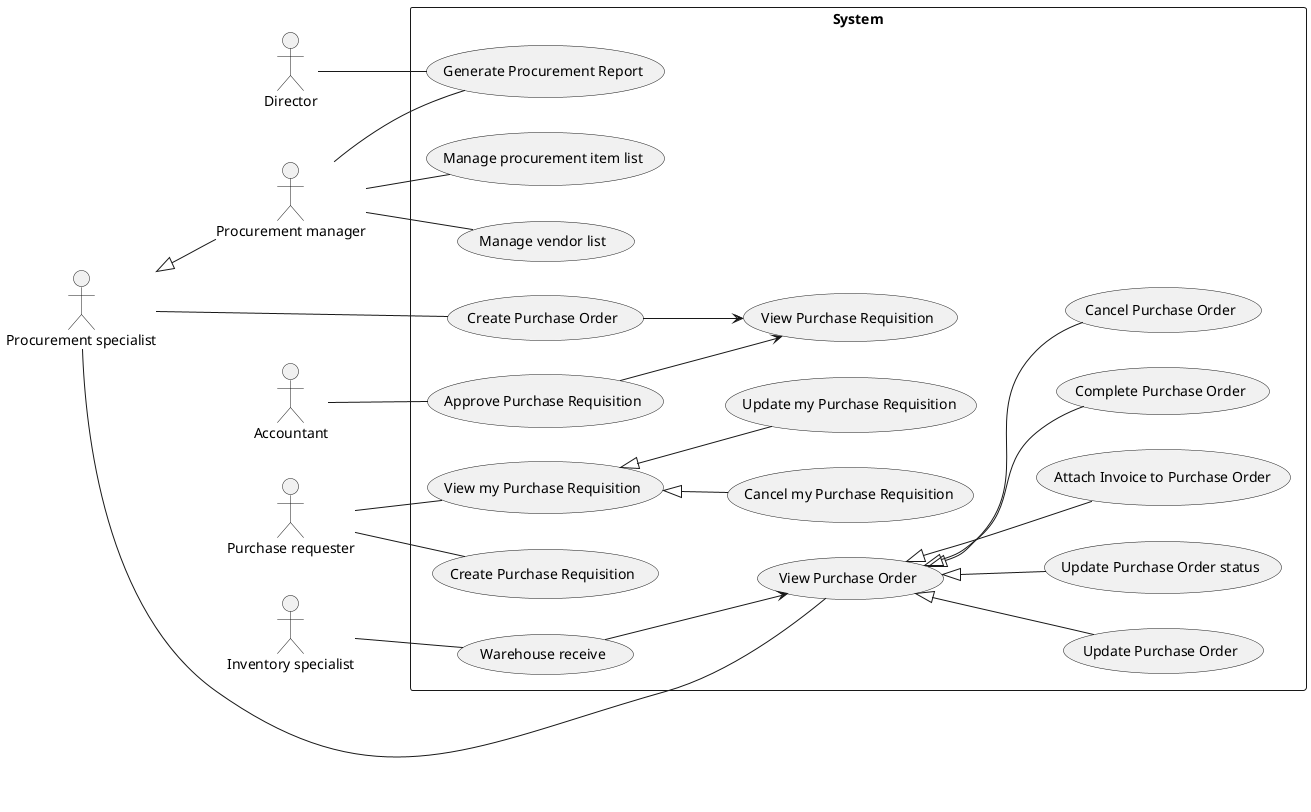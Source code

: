 @startuml Procurement
left to right direction

:Director: as d
:Accountant: as a

:Purchase requester: as pr
:Procurement manager: as pm
:Procurement specialist: as ps
ps <|-- pm

:Inventory specialist: as is

rectangle System {
    pr -- (Create Purchase Requisition)
    pr -- (View my Purchase Requisition)
    (View my Purchase Requisition) <|-- (Update my Purchase Requisition)
    (View my Purchase Requisition) <|-- (Cancel my Purchase Requisition)
    a -- (Approve Purchase Requisition)
    (Approve Purchase Requisition) --> (View Purchase Requisition)

    ps -- (Create Purchase Order)
    (Create Purchase Order) --> (View Purchase Requisition)
    ps -- (View Purchase Order)
    (View Purchase Order) <|-- (Update Purchase Order)
    (View Purchase Order) <|-- (Update Purchase Order status)
    (View Purchase Order) <|-- (Attach Invoice to Purchase Order)
    (View Purchase Order) <|-- (Complete Purchase Order)
    (View Purchase Order) <|-- (Cancel Purchase Order)

    is -- (Warehouse receive)
    (Warehouse receive) --> (View Purchase Order)

    pm -- (Manage vendor list)
    pm -- (Manage procurement item list)

    pm -- (Generate Procurement Report)
    d -- (Generate Procurement Report)
}
@enduml